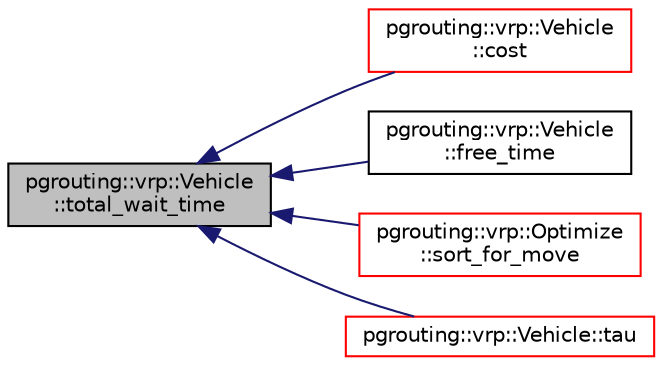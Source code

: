 digraph "pgrouting::vrp::Vehicle::total_wait_time"
{
  edge [fontname="Helvetica",fontsize="10",labelfontname="Helvetica",labelfontsize="10"];
  node [fontname="Helvetica",fontsize="10",shape=record];
  rankdir="LR";
  Node1245 [label="pgrouting::vrp::Vehicle\l::total_wait_time",height=0.2,width=0.4,color="black", fillcolor="grey75", style="filled", fontcolor="black"];
  Node1245 -> Node1246 [dir="back",color="midnightblue",fontsize="10",style="solid",fontname="Helvetica"];
  Node1246 [label="pgrouting::vrp::Vehicle\l::cost",height=0.2,width=0.4,color="red", fillcolor="white", style="filled",URL="$classpgrouting_1_1vrp_1_1Vehicle.html#a446393c0863473ebf3f6db060ddae597"];
  Node1245 -> Node1254 [dir="back",color="midnightblue",fontsize="10",style="solid",fontname="Helvetica"];
  Node1254 [label="pgrouting::vrp::Vehicle\l::free_time",height=0.2,width=0.4,color="black", fillcolor="white", style="filled",URL="$classpgrouting_1_1vrp_1_1Vehicle.html#ad31399fe507a2e19da0e1357b94bffc7"];
  Node1245 -> Node1255 [dir="back",color="midnightblue",fontsize="10",style="solid",fontname="Helvetica"];
  Node1255 [label="pgrouting::vrp::Optimize\l::sort_for_move",height=0.2,width=0.4,color="red", fillcolor="white", style="filled",URL="$classpgrouting_1_1vrp_1_1Optimize.html#aec63939cbbeee8ec5c055a8a97ec52ba"];
  Node1245 -> Node1258 [dir="back",color="midnightblue",fontsize="10",style="solid",fontname="Helvetica"];
  Node1258 [label="pgrouting::vrp::Vehicle::tau",height=0.2,width=0.4,color="red", fillcolor="white", style="filled",URL="$classpgrouting_1_1vrp_1_1Vehicle.html#a8c24ca81fed1ec1d0e2a9e9a327cd91b"];
}
